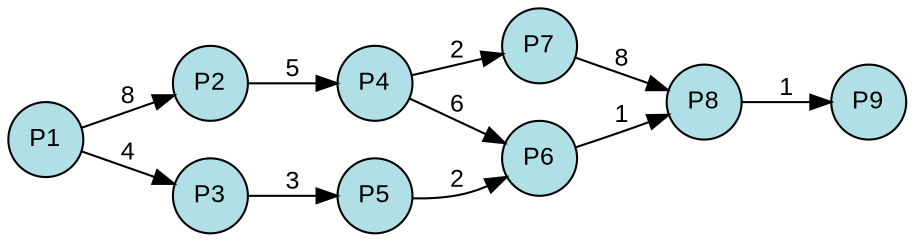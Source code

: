 digraph {
  splines=true;
node [margin=0 fontname=arial fontcolor=black fontsize=12 shape=circle width=0.5 fixedsize=true style=filled fillcolor=powderblue]
  1 [label="P1"]
  2 [label="P2"]
  3 [label="P3"]
  4 [label="P4"]
  5 [label="P5"]
  6 [label="P6"]
  7 [label="P7"]
  8 [label="P8"]
  9 [label="P9"]
rankdir=LR
edge [margin=0 fontname=arial fontcolor=black fontsize=12]
	1 -> 2 [label="8"]
	1 -> 3 [label="4"]
	2 -> 4 [label="5"]
	3 -> 5 [label="3"]
	4 -> 6 [label="6"]
	5 -> 6 [label="2"]
	4 -> 7 [label="2"]
	6 -> 8 [label="1"]
	7 -> 8 [label="8"]
	8 -> 9 [label="1"]
	{rank=same  1 }
	{rank=same  2, 3 }
	{rank=same  4, 5 }
	{rank=same  6, 7 }
	{rank=same  8 }
	{rank=same  9 }
} 
